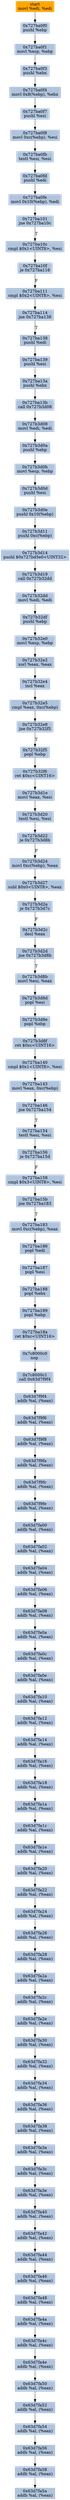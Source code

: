 digraph G {
node[shape=rectangle,style=filled,fillcolor=lightsteelblue,color=lightsteelblue]
bgcolor="transparent"
a0x727ba0eemovl_edi_edi[label="start\nmovl %edi, %edi",color="lightgrey",fillcolor="orange"];
a0x727ba0f0pushl_ebp[label="0x727ba0f0\npushl %ebp"];
a0x727ba0f1movl_esp_ebp[label="0x727ba0f1\nmovl %esp, %ebp"];
a0x727ba0f3pushl_ebx[label="0x727ba0f3\npushl %ebx"];
a0x727ba0f4movl_0x8ebp__ebx[label="0x727ba0f4\nmovl 0x8(%ebp), %ebx"];
a0x727ba0f7pushl_esi[label="0x727ba0f7\npushl %esi"];
a0x727ba0f8movl_0xcebp__esi[label="0x727ba0f8\nmovl 0xc(%ebp), %esi"];
a0x727ba0fbtestl_esi_esi[label="0x727ba0fb\ntestl %esi, %esi"];
a0x727ba0fdpushl_edi[label="0x727ba0fd\npushl %edi"];
a0x727ba0femovl_0x10ebp__edi[label="0x727ba0fe\nmovl 0x10(%ebp), %edi"];
a0x727ba101jne_0x727ba10c[label="0x727ba101\njne 0x727ba10c"];
a0x727ba10ccmpl_0x1UINT8_esi[label="0x727ba10c\ncmpl $0x1<UINT8>, %esi"];
a0x727ba10fje_0x727ba116[label="0x727ba10f\nje 0x727ba116"];
a0x727ba111cmpl_0x2UINT8_esi[label="0x727ba111\ncmpl $0x2<UINT8>, %esi"];
a0x727ba114jne_0x727ba138[label="0x727ba114\njne 0x727ba138"];
a0x727ba138pushl_edi[label="0x727ba138\npushl %edi"];
a0x727ba139pushl_esi[label="0x727ba139\npushl %esi"];
a0x727ba13apushl_ebx[label="0x727ba13a\npushl %ebx"];
a0x727ba13bcall_0x727b3d08[label="0x727ba13b\ncall 0x727b3d08"];
a0x727b3d08movl_edi_edi[label="0x727b3d08\nmovl %edi, %edi"];
a0x727b3d0apushl_ebp[label="0x727b3d0a\npushl %ebp"];
a0x727b3d0bmovl_esp_ebp[label="0x727b3d0b\nmovl %esp, %ebp"];
a0x727b3d0dpushl_esi[label="0x727b3d0d\npushl %esi"];
a0x727b3d0epushl_0x10ebp_[label="0x727b3d0e\npushl 0x10(%ebp)"];
a0x727b3d11pushl_0xcebp_[label="0x727b3d11\npushl 0xc(%ebp)"];
a0x727b3d14pushl_0x727bd5e0UINT32[label="0x727b3d14\npushl $0x727bd5e0<UINT32>"];
a0x727b3d19call_0x727b32dd[label="0x727b3d19\ncall 0x727b32dd"];
a0x727b32ddmovl_edi_edi[label="0x727b32dd\nmovl %edi, %edi"];
a0x727b32dfpushl_ebp[label="0x727b32df\npushl %ebp"];
a0x727b32e0movl_esp_ebp[label="0x727b32e0\nmovl %esp, %ebp"];
a0x727b32e2xorl_eax_eax[label="0x727b32e2\nxorl %eax, %eax"];
a0x727b32e4incl_eax[label="0x727b32e4\nincl %eax"];
a0x727b32e5cmpl_eax_0xcebp_[label="0x727b32e5\ncmpl %eax, 0xc(%ebp)"];
a0x727b32e8jne_0x727b32f5[label="0x727b32e8\njne 0x727b32f5"];
a0x727b32f5popl_ebp[label="0x727b32f5\npopl %ebp"];
a0x727b32f6ret_0xcUINT16[label="0x727b32f6\nret $0xc<UINT16>"];
a0x727b3d1emovl_eax_esi[label="0x727b3d1e\nmovl %eax, %esi"];
a0x727b3d20testl_esi_esi[label="0x727b3d20\ntestl %esi, %esi"];
a0x727b3d22je_0x727b3d8b[label="0x727b3d22\nje 0x727b3d8b"];
a0x727b3d24movl_0xcebp__eax[label="0x727b3d24\nmovl 0xc(%ebp), %eax"];
a0x727b3d27subl_0x0UINT8_eax[label="0x727b3d27\nsubl $0x0<UINT8>, %eax"];
a0x727b3d2aje_0x727b3d7c[label="0x727b3d2a\nje 0x727b3d7c"];
a0x727b3d2cdecl_eax[label="0x727b3d2c\ndecl %eax"];
a0x727b3d2djne_0x727b3d8b[label="0x727b3d2d\njne 0x727b3d8b"];
a0x727b3d8bmovl_esi_eax[label="0x727b3d8b\nmovl %esi, %eax"];
a0x727b3d8dpopl_esi[label="0x727b3d8d\npopl %esi"];
a0x727b3d8epopl_ebp[label="0x727b3d8e\npopl %ebp"];
a0x727b3d8fret_0xcUINT16[label="0x727b3d8f\nret $0xc<UINT16>"];
a0x727ba140cmpl_0x1UINT8_esi[label="0x727ba140\ncmpl $0x1<UINT8>, %esi"];
a0x727ba143movl_eax_0xcebp_[label="0x727ba143\nmovl %eax, 0xc(%ebp)"];
a0x727ba146jne_0x727ba154[label="0x727ba146\njne 0x727ba154"];
a0x727ba154testl_esi_esi[label="0x727ba154\ntestl %esi, %esi"];
a0x727ba156je_0x727ba15d[label="0x727ba156\nje 0x727ba15d"];
a0x727ba158cmpl_0x3UINT8_esi[label="0x727ba158\ncmpl $0x3<UINT8>, %esi"];
a0x727ba15bjne_0x727ba183[label="0x727ba15b\njne 0x727ba183"];
a0x727ba183movl_0xcebp__eax[label="0x727ba183\nmovl 0xc(%ebp), %eax"];
a0x727ba186popl_edi[label="0x727ba186\npopl %edi"];
a0x727ba187popl_esi[label="0x727ba187\npopl %esi"];
a0x727ba188popl_ebx[label="0x727ba188\npopl %ebx"];
a0x727ba189popl_ebp[label="0x727ba189\npopl %ebp"];
a0x727ba18aret_0xcUINT16[label="0x727ba18a\nret $0xc<UINT16>"];
a0x7c8000c0nop_[label="0x7c8000c0\nnop "];
a0x7c8000c1call_0x63d7f9f4[label="0x7c8000c1\ncall 0x63d7f9f4"];
a0x63d7f9f4addb_al_eax_[label="0x63d7f9f4\naddb %al, (%eax)"];
a0x63d7f9f6addb_al_eax_[label="0x63d7f9f6\naddb %al, (%eax)"];
a0x63d7f9f8addb_al_eax_[label="0x63d7f9f8\naddb %al, (%eax)"];
a0x63d7f9faaddb_al_eax_[label="0x63d7f9fa\naddb %al, (%eax)"];
a0x63d7f9fcaddb_al_eax_[label="0x63d7f9fc\naddb %al, (%eax)"];
a0x63d7f9feaddb_al_eax_[label="0x63d7f9fe\naddb %al, (%eax)"];
a0x63d7fa00addb_al_eax_[label="0x63d7fa00\naddb %al, (%eax)"];
a0x63d7fa02addb_al_eax_[label="0x63d7fa02\naddb %al, (%eax)"];
a0x63d7fa04addb_al_eax_[label="0x63d7fa04\naddb %al, (%eax)"];
a0x63d7fa06addb_al_eax_[label="0x63d7fa06\naddb %al, (%eax)"];
a0x63d7fa08addb_al_eax_[label="0x63d7fa08\naddb %al, (%eax)"];
a0x63d7fa0aaddb_al_eax_[label="0x63d7fa0a\naddb %al, (%eax)"];
a0x63d7fa0caddb_al_eax_[label="0x63d7fa0c\naddb %al, (%eax)"];
a0x63d7fa0eaddb_al_eax_[label="0x63d7fa0e\naddb %al, (%eax)"];
a0x63d7fa10addb_al_eax_[label="0x63d7fa10\naddb %al, (%eax)"];
a0x63d7fa12addb_al_eax_[label="0x63d7fa12\naddb %al, (%eax)"];
a0x63d7fa14addb_al_eax_[label="0x63d7fa14\naddb %al, (%eax)"];
a0x63d7fa16addb_al_eax_[label="0x63d7fa16\naddb %al, (%eax)"];
a0x63d7fa18addb_al_eax_[label="0x63d7fa18\naddb %al, (%eax)"];
a0x63d7fa1aaddb_al_eax_[label="0x63d7fa1a\naddb %al, (%eax)"];
a0x63d7fa1caddb_al_eax_[label="0x63d7fa1c\naddb %al, (%eax)"];
a0x63d7fa1eaddb_al_eax_[label="0x63d7fa1e\naddb %al, (%eax)"];
a0x63d7fa20addb_al_eax_[label="0x63d7fa20\naddb %al, (%eax)"];
a0x63d7fa22addb_al_eax_[label="0x63d7fa22\naddb %al, (%eax)"];
a0x63d7fa24addb_al_eax_[label="0x63d7fa24\naddb %al, (%eax)"];
a0x63d7fa26addb_al_eax_[label="0x63d7fa26\naddb %al, (%eax)"];
a0x63d7fa28addb_al_eax_[label="0x63d7fa28\naddb %al, (%eax)"];
a0x63d7fa2aaddb_al_eax_[label="0x63d7fa2a\naddb %al, (%eax)"];
a0x63d7fa2caddb_al_eax_[label="0x63d7fa2c\naddb %al, (%eax)"];
a0x63d7fa2eaddb_al_eax_[label="0x63d7fa2e\naddb %al, (%eax)"];
a0x63d7fa30addb_al_eax_[label="0x63d7fa30\naddb %al, (%eax)"];
a0x63d7fa32addb_al_eax_[label="0x63d7fa32\naddb %al, (%eax)"];
a0x63d7fa34addb_al_eax_[label="0x63d7fa34\naddb %al, (%eax)"];
a0x63d7fa36addb_al_eax_[label="0x63d7fa36\naddb %al, (%eax)"];
a0x63d7fa38addb_al_eax_[label="0x63d7fa38\naddb %al, (%eax)"];
a0x63d7fa3aaddb_al_eax_[label="0x63d7fa3a\naddb %al, (%eax)"];
a0x63d7fa3caddb_al_eax_[label="0x63d7fa3c\naddb %al, (%eax)"];
a0x63d7fa3eaddb_al_eax_[label="0x63d7fa3e\naddb %al, (%eax)"];
a0x63d7fa40addb_al_eax_[label="0x63d7fa40\naddb %al, (%eax)"];
a0x63d7fa42addb_al_eax_[label="0x63d7fa42\naddb %al, (%eax)"];
a0x63d7fa44addb_al_eax_[label="0x63d7fa44\naddb %al, (%eax)"];
a0x63d7fa46addb_al_eax_[label="0x63d7fa46\naddb %al, (%eax)"];
a0x63d7fa48addb_al_eax_[label="0x63d7fa48\naddb %al, (%eax)"];
a0x63d7fa4aaddb_al_eax_[label="0x63d7fa4a\naddb %al, (%eax)"];
a0x63d7fa4caddb_al_eax_[label="0x63d7fa4c\naddb %al, (%eax)"];
a0x63d7fa4eaddb_al_eax_[label="0x63d7fa4e\naddb %al, (%eax)"];
a0x63d7fa50addb_al_eax_[label="0x63d7fa50\naddb %al, (%eax)"];
a0x63d7fa52addb_al_eax_[label="0x63d7fa52\naddb %al, (%eax)"];
a0x63d7fa54addb_al_eax_[label="0x63d7fa54\naddb %al, (%eax)"];
a0x63d7fa56addb_al_eax_[label="0x63d7fa56\naddb %al, (%eax)"];
a0x63d7fa58addb_al_eax_[label="0x63d7fa58\naddb %al, (%eax)"];
a0x63d7fa5aaddb_al_eax_[label="0x63d7fa5a\naddb %al, (%eax)"];
a0x727ba0eemovl_edi_edi -> a0x727ba0f0pushl_ebp [color="#000000"];
a0x727ba0f0pushl_ebp -> a0x727ba0f1movl_esp_ebp [color="#000000"];
a0x727ba0f1movl_esp_ebp -> a0x727ba0f3pushl_ebx [color="#000000"];
a0x727ba0f3pushl_ebx -> a0x727ba0f4movl_0x8ebp__ebx [color="#000000"];
a0x727ba0f4movl_0x8ebp__ebx -> a0x727ba0f7pushl_esi [color="#000000"];
a0x727ba0f7pushl_esi -> a0x727ba0f8movl_0xcebp__esi [color="#000000"];
a0x727ba0f8movl_0xcebp__esi -> a0x727ba0fbtestl_esi_esi [color="#000000"];
a0x727ba0fbtestl_esi_esi -> a0x727ba0fdpushl_edi [color="#000000"];
a0x727ba0fdpushl_edi -> a0x727ba0femovl_0x10ebp__edi [color="#000000"];
a0x727ba0femovl_0x10ebp__edi -> a0x727ba101jne_0x727ba10c [color="#000000"];
a0x727ba101jne_0x727ba10c -> a0x727ba10ccmpl_0x1UINT8_esi [color="#000000",label="T"];
a0x727ba10ccmpl_0x1UINT8_esi -> a0x727ba10fje_0x727ba116 [color="#000000"];
a0x727ba10fje_0x727ba116 -> a0x727ba111cmpl_0x2UINT8_esi [color="#000000",label="F"];
a0x727ba111cmpl_0x2UINT8_esi -> a0x727ba114jne_0x727ba138 [color="#000000"];
a0x727ba114jne_0x727ba138 -> a0x727ba138pushl_edi [color="#000000",label="T"];
a0x727ba138pushl_edi -> a0x727ba139pushl_esi [color="#000000"];
a0x727ba139pushl_esi -> a0x727ba13apushl_ebx [color="#000000"];
a0x727ba13apushl_ebx -> a0x727ba13bcall_0x727b3d08 [color="#000000"];
a0x727ba13bcall_0x727b3d08 -> a0x727b3d08movl_edi_edi [color="#000000"];
a0x727b3d08movl_edi_edi -> a0x727b3d0apushl_ebp [color="#000000"];
a0x727b3d0apushl_ebp -> a0x727b3d0bmovl_esp_ebp [color="#000000"];
a0x727b3d0bmovl_esp_ebp -> a0x727b3d0dpushl_esi [color="#000000"];
a0x727b3d0dpushl_esi -> a0x727b3d0epushl_0x10ebp_ [color="#000000"];
a0x727b3d0epushl_0x10ebp_ -> a0x727b3d11pushl_0xcebp_ [color="#000000"];
a0x727b3d11pushl_0xcebp_ -> a0x727b3d14pushl_0x727bd5e0UINT32 [color="#000000"];
a0x727b3d14pushl_0x727bd5e0UINT32 -> a0x727b3d19call_0x727b32dd [color="#000000"];
a0x727b3d19call_0x727b32dd -> a0x727b32ddmovl_edi_edi [color="#000000"];
a0x727b32ddmovl_edi_edi -> a0x727b32dfpushl_ebp [color="#000000"];
a0x727b32dfpushl_ebp -> a0x727b32e0movl_esp_ebp [color="#000000"];
a0x727b32e0movl_esp_ebp -> a0x727b32e2xorl_eax_eax [color="#000000"];
a0x727b32e2xorl_eax_eax -> a0x727b32e4incl_eax [color="#000000"];
a0x727b32e4incl_eax -> a0x727b32e5cmpl_eax_0xcebp_ [color="#000000"];
a0x727b32e5cmpl_eax_0xcebp_ -> a0x727b32e8jne_0x727b32f5 [color="#000000"];
a0x727b32e8jne_0x727b32f5 -> a0x727b32f5popl_ebp [color="#000000",label="T"];
a0x727b32f5popl_ebp -> a0x727b32f6ret_0xcUINT16 [color="#000000"];
a0x727b32f6ret_0xcUINT16 -> a0x727b3d1emovl_eax_esi [color="#000000"];
a0x727b3d1emovl_eax_esi -> a0x727b3d20testl_esi_esi [color="#000000"];
a0x727b3d20testl_esi_esi -> a0x727b3d22je_0x727b3d8b [color="#000000"];
a0x727b3d22je_0x727b3d8b -> a0x727b3d24movl_0xcebp__eax [color="#000000",label="F"];
a0x727b3d24movl_0xcebp__eax -> a0x727b3d27subl_0x0UINT8_eax [color="#000000"];
a0x727b3d27subl_0x0UINT8_eax -> a0x727b3d2aje_0x727b3d7c [color="#000000"];
a0x727b3d2aje_0x727b3d7c -> a0x727b3d2cdecl_eax [color="#000000",label="F"];
a0x727b3d2cdecl_eax -> a0x727b3d2djne_0x727b3d8b [color="#000000"];
a0x727b3d2djne_0x727b3d8b -> a0x727b3d8bmovl_esi_eax [color="#000000",label="T"];
a0x727b3d8bmovl_esi_eax -> a0x727b3d8dpopl_esi [color="#000000"];
a0x727b3d8dpopl_esi -> a0x727b3d8epopl_ebp [color="#000000"];
a0x727b3d8epopl_ebp -> a0x727b3d8fret_0xcUINT16 [color="#000000"];
a0x727b3d8fret_0xcUINT16 -> a0x727ba140cmpl_0x1UINT8_esi [color="#000000"];
a0x727ba140cmpl_0x1UINT8_esi -> a0x727ba143movl_eax_0xcebp_ [color="#000000"];
a0x727ba143movl_eax_0xcebp_ -> a0x727ba146jne_0x727ba154 [color="#000000"];
a0x727ba146jne_0x727ba154 -> a0x727ba154testl_esi_esi [color="#000000",label="T"];
a0x727ba154testl_esi_esi -> a0x727ba156je_0x727ba15d [color="#000000"];
a0x727ba156je_0x727ba15d -> a0x727ba158cmpl_0x3UINT8_esi [color="#000000",label="F"];
a0x727ba158cmpl_0x3UINT8_esi -> a0x727ba15bjne_0x727ba183 [color="#000000"];
a0x727ba15bjne_0x727ba183 -> a0x727ba183movl_0xcebp__eax [color="#000000",label="T"];
a0x727ba183movl_0xcebp__eax -> a0x727ba186popl_edi [color="#000000"];
a0x727ba186popl_edi -> a0x727ba187popl_esi [color="#000000"];
a0x727ba187popl_esi -> a0x727ba188popl_ebx [color="#000000"];
a0x727ba188popl_ebx -> a0x727ba189popl_ebp [color="#000000"];
a0x727ba189popl_ebp -> a0x727ba18aret_0xcUINT16 [color="#000000"];
a0x727ba18aret_0xcUINT16 -> a0x7c8000c0nop_ [color="#000000"];
a0x7c8000c0nop_ -> a0x7c8000c1call_0x63d7f9f4 [color="#000000"];
a0x7c8000c1call_0x63d7f9f4 -> a0x63d7f9f4addb_al_eax_ [color="#000000"];
a0x63d7f9f4addb_al_eax_ -> a0x63d7f9f6addb_al_eax_ [color="#000000"];
a0x63d7f9f6addb_al_eax_ -> a0x63d7f9f8addb_al_eax_ [color="#000000"];
a0x63d7f9f8addb_al_eax_ -> a0x63d7f9faaddb_al_eax_ [color="#000000"];
a0x63d7f9faaddb_al_eax_ -> a0x63d7f9fcaddb_al_eax_ [color="#000000"];
a0x63d7f9fcaddb_al_eax_ -> a0x63d7f9feaddb_al_eax_ [color="#000000"];
a0x63d7f9feaddb_al_eax_ -> a0x63d7fa00addb_al_eax_ [color="#000000"];
a0x63d7fa00addb_al_eax_ -> a0x63d7fa02addb_al_eax_ [color="#000000"];
a0x63d7fa02addb_al_eax_ -> a0x63d7fa04addb_al_eax_ [color="#000000"];
a0x63d7fa04addb_al_eax_ -> a0x63d7fa06addb_al_eax_ [color="#000000"];
a0x63d7fa06addb_al_eax_ -> a0x63d7fa08addb_al_eax_ [color="#000000"];
a0x63d7fa08addb_al_eax_ -> a0x63d7fa0aaddb_al_eax_ [color="#000000"];
a0x63d7fa0aaddb_al_eax_ -> a0x63d7fa0caddb_al_eax_ [color="#000000"];
a0x63d7fa0caddb_al_eax_ -> a0x63d7fa0eaddb_al_eax_ [color="#000000"];
a0x63d7fa0eaddb_al_eax_ -> a0x63d7fa10addb_al_eax_ [color="#000000"];
a0x63d7fa10addb_al_eax_ -> a0x63d7fa12addb_al_eax_ [color="#000000"];
a0x63d7fa12addb_al_eax_ -> a0x63d7fa14addb_al_eax_ [color="#000000"];
a0x63d7fa14addb_al_eax_ -> a0x63d7fa16addb_al_eax_ [color="#000000"];
a0x63d7fa16addb_al_eax_ -> a0x63d7fa18addb_al_eax_ [color="#000000"];
a0x63d7fa18addb_al_eax_ -> a0x63d7fa1aaddb_al_eax_ [color="#000000"];
a0x63d7fa1aaddb_al_eax_ -> a0x63d7fa1caddb_al_eax_ [color="#000000"];
a0x63d7fa1caddb_al_eax_ -> a0x63d7fa1eaddb_al_eax_ [color="#000000"];
a0x63d7fa1eaddb_al_eax_ -> a0x63d7fa20addb_al_eax_ [color="#000000"];
a0x63d7fa20addb_al_eax_ -> a0x63d7fa22addb_al_eax_ [color="#000000"];
a0x63d7fa22addb_al_eax_ -> a0x63d7fa24addb_al_eax_ [color="#000000"];
a0x63d7fa24addb_al_eax_ -> a0x63d7fa26addb_al_eax_ [color="#000000"];
a0x63d7fa26addb_al_eax_ -> a0x63d7fa28addb_al_eax_ [color="#000000"];
a0x63d7fa28addb_al_eax_ -> a0x63d7fa2aaddb_al_eax_ [color="#000000"];
a0x63d7fa2aaddb_al_eax_ -> a0x63d7fa2caddb_al_eax_ [color="#000000"];
a0x63d7fa2caddb_al_eax_ -> a0x63d7fa2eaddb_al_eax_ [color="#000000"];
a0x63d7fa2eaddb_al_eax_ -> a0x63d7fa30addb_al_eax_ [color="#000000"];
a0x63d7fa30addb_al_eax_ -> a0x63d7fa32addb_al_eax_ [color="#000000"];
a0x63d7fa32addb_al_eax_ -> a0x63d7fa34addb_al_eax_ [color="#000000"];
a0x63d7fa34addb_al_eax_ -> a0x63d7fa36addb_al_eax_ [color="#000000"];
a0x63d7fa36addb_al_eax_ -> a0x63d7fa38addb_al_eax_ [color="#000000"];
a0x63d7fa38addb_al_eax_ -> a0x63d7fa3aaddb_al_eax_ [color="#000000"];
a0x63d7fa3aaddb_al_eax_ -> a0x63d7fa3caddb_al_eax_ [color="#000000"];
a0x63d7fa3caddb_al_eax_ -> a0x63d7fa3eaddb_al_eax_ [color="#000000"];
a0x63d7fa3eaddb_al_eax_ -> a0x63d7fa40addb_al_eax_ [color="#000000"];
a0x63d7fa40addb_al_eax_ -> a0x63d7fa42addb_al_eax_ [color="#000000"];
a0x63d7fa42addb_al_eax_ -> a0x63d7fa44addb_al_eax_ [color="#000000"];
a0x63d7fa44addb_al_eax_ -> a0x63d7fa46addb_al_eax_ [color="#000000"];
a0x63d7fa46addb_al_eax_ -> a0x63d7fa48addb_al_eax_ [color="#000000"];
a0x63d7fa48addb_al_eax_ -> a0x63d7fa4aaddb_al_eax_ [color="#000000"];
a0x63d7fa4aaddb_al_eax_ -> a0x63d7fa4caddb_al_eax_ [color="#000000"];
a0x63d7fa4caddb_al_eax_ -> a0x63d7fa4eaddb_al_eax_ [color="#000000"];
a0x63d7fa4eaddb_al_eax_ -> a0x63d7fa50addb_al_eax_ [color="#000000"];
a0x63d7fa50addb_al_eax_ -> a0x63d7fa52addb_al_eax_ [color="#000000"];
a0x63d7fa52addb_al_eax_ -> a0x63d7fa54addb_al_eax_ [color="#000000"];
a0x63d7fa54addb_al_eax_ -> a0x63d7fa56addb_al_eax_ [color="#000000"];
a0x63d7fa56addb_al_eax_ -> a0x63d7fa58addb_al_eax_ [color="#000000"];
a0x63d7fa58addb_al_eax_ -> a0x63d7fa5aaddb_al_eax_ [color="#000000"];
}
